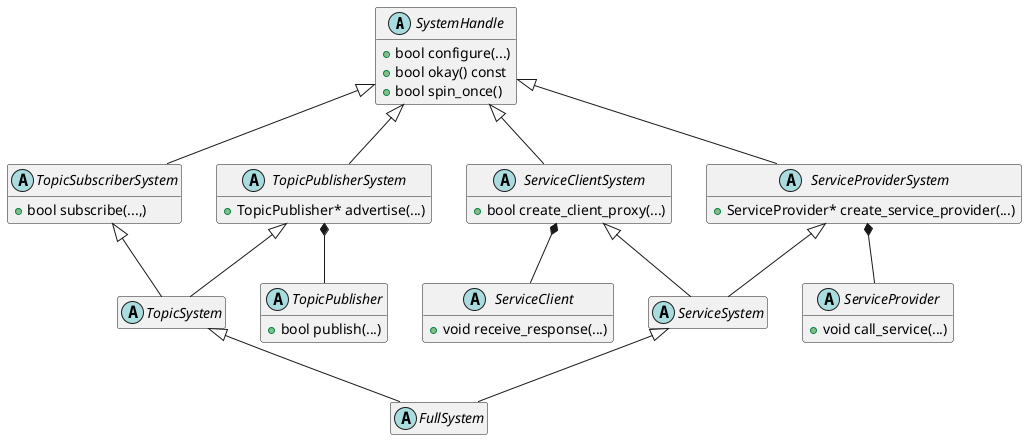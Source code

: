 ------------------------
sh_hierarchy.png

@startuml
hide empty members


abstract "SystemHandle" as SH {
    +bool configure(...)
    +bool okay() const
    +bool spin_once()
}


abstract "TopicPublisher" as TP {
    +bool publish(...)
}


abstract "ServiceClient" as SC {
    +void receive_response(...)
}


abstract "ServiceProvider" as SP {
    +void call_service(...)
}


abstract "TopicSubscriberSystem" as TSS {
    +bool subscribe(...,)
}


abstract "TopicPublisherSystem" as TPS {
    +TopicPublisher* advertise(...)
}


abstract "ServiceClientSystem" as SCS {
    +bool create_client_proxy(...)
}


abstract "ServiceProviderSystem" as SPS {
    +ServiceProvider* create_service_provider(...)
}


abstract TopicSystem
abstract ServiceSystem
abstract FullSystem


SH <|-- TPS
SH <|-- TSS
SH <|-- SCS
SH <|-- SPS


TSS <|-- TopicSystem
TPS <|-- TopicSystem
SCS <|-- ServiceSystem
SPS <|-- ServiceSystem


TopicSystem <|-- FullSystem
ServiceSystem <|-- FullSystem


TPS *-- TP
SCS *-- SC
SPS *-- SP
@enduml

PlantUML version 1.2020.00(Sat Jan 11 13:30:53 CET 2020)
(GPL source distribution)
Java Runtime: Java(TM) SE Runtime Environment
JVM: Java HotSpot(TM) 64-Bit Server VM
Java Version: 1.8.0_201-b09
Operating System: Linux
Default Encoding: UTF-8
Language: es
Country: ES

------------------------
